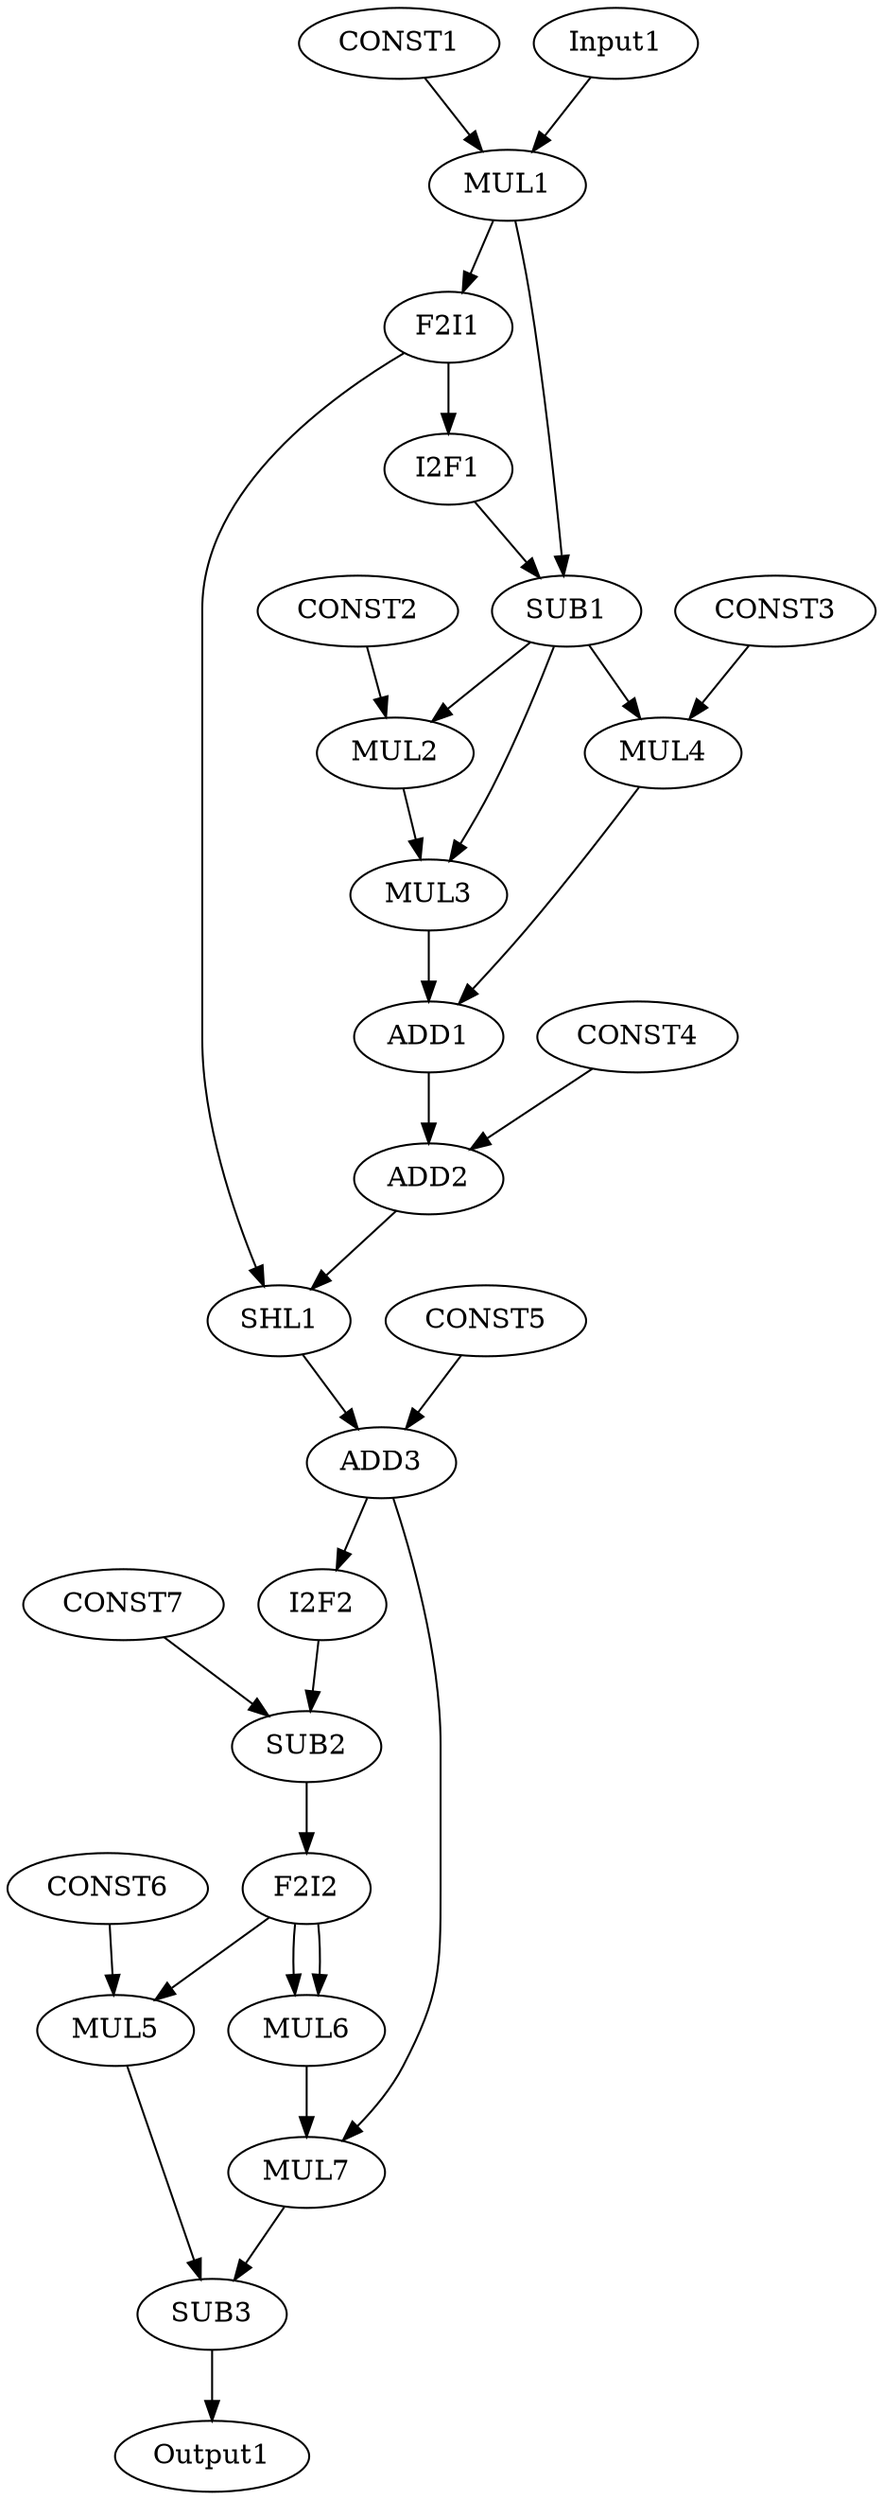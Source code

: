 Digraph G {
CONST1[opcode=const, value=48581]; #-1.442383
CONST2[opcode=const, value=13693]; #0.841309
CONST3[opcode=const, value=14655]; #0.856445
CONST4[opcode=const, value=15363]; #1.008789
CONST5[opcode=const, value=15360]; #1.0000
CONST6[opcode=const, value=16384]; #2.0
CONST7[opcode=const, value=30586]; #magic number
Input1[opcode=input, ref_name="A1", size=2000, offset="0, 0", pattern="2, 1000"];
Output1[opcode=output, ref_name="B1", size=2000, offset="0, 0", pattern="2, 1000"];
MUL1[opcode=fmul];
MUL2[opcode=fmul];
MUL3[opcode=fmul];
MUL4[opcode=fmul];
F2I1[opcode=toint];
I2F1[opcode=tofloat];
SUB1[opcode=fsub];
ADD1[opcode=fadd];
ADD2[opcode=fadd];
ADD3[opcode=fadd];
SHL1[opcode=fshl];
Input1->MUL1[operand=0];
CONST1->MUL1[operand=1];
MUL1->F2I1[operand=0];
F2I1->I2F1[operand=0];
I2F1->SUB1[operand=1];
MUL1->SUB1[operand=0];
SUB1->MUL2[operand=0];
CONST2->MUL2[operand=1];
MUL2->MUL3[operand=0];
SUB1->MUL3[operand=1];
SUB1->MUL4[operand=0];
CONST3->MUL4[operand=1];
MUL3->ADD1[operand=0];
MUL4->ADD1[operand=1];
ADD1->ADD2[operand=0];
CONST4->ADD2[operand=1];
ADD2->SHL1[operand=0];
F2I1->SHL1[operand=1];
SHL1->ADD3[opcode=0];
CONST5->ADD3[opcode=1];
Output1[operand=0];


I2F2[opcode=tofloat];
F2I2[opcode=toint];
MUL5[opcode=fmul];
MUL6[opcode=fmul];
MUL7[opcode=fmul];
SUB2[opcode=fsub];
SUB3[opcode=fsub];
ADD3->I2F2[operand=0];
I2F2->SUB2[operand=1];
CONST7->SUB2[operand=0];
SUB2->F2I2[operand=0];
F2I2->MUL5[operand=0];
CONST6->MUL5[operand=1];
F2I2->MUL6[operand=0];
F2I2->MUL6[operand=1];
MUL6->MUL7[operand=0];
ADD3->MUL7[operand=1];
MUL7->SUB3[operand=1];
MUL5->SUB3[operand=0];
SUB3->Output1[operand=0];
}
